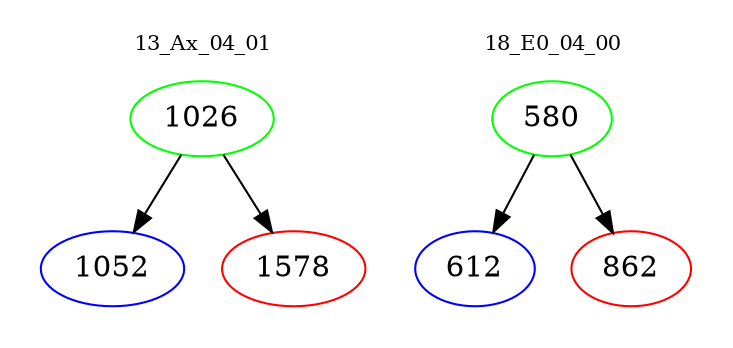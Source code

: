 digraph{
subgraph cluster_0 {
color = white
label = "13_Ax_04_01";
fontsize=10;
T0_1026 [label="1026", color="green"]
T0_1026 -> T0_1052 [color="black"]
T0_1052 [label="1052", color="blue"]
T0_1026 -> T0_1578 [color="black"]
T0_1578 [label="1578", color="red"]
}
subgraph cluster_1 {
color = white
label = "18_E0_04_00";
fontsize=10;
T1_580 [label="580", color="green"]
T1_580 -> T1_612 [color="black"]
T1_612 [label="612", color="blue"]
T1_580 -> T1_862 [color="black"]
T1_862 [label="862", color="red"]
}
}
